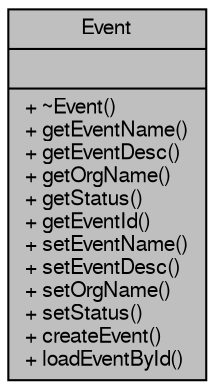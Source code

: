 digraph "Event"
{
  edge [fontname="FreeSans",fontsize="10",labelfontname="FreeSans",labelfontsize="10"];
  node [fontname="FreeSans",fontsize="10",shape=record];
  Node1 [label="{Event\n||+ ~Event()\l+ getEventName()\l+ getEventDesc()\l+ getOrgName()\l+ getStatus()\l+ getEventId()\l+ setEventName()\l+ setEventDesc()\l+ setOrgName()\l+ setStatus()\l+ createEvent()\l+ loadEventById()\l}",height=0.2,width=0.4,color="black", fillcolor="grey75", style="filled", fontcolor="black"];
}
